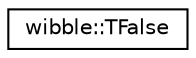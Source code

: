 digraph G
{
  edge [fontname="Helvetica",fontsize="10",labelfontname="Helvetica",labelfontsize="10"];
  node [fontname="Helvetica",fontsize="10",shape=record];
  rankdir="LR";
  Node1 [label="wibble::TFalse",height=0.2,width=0.4,color="black", fillcolor="white", style="filled",URL="$structwibble_1_1TFalse.html"];
}
